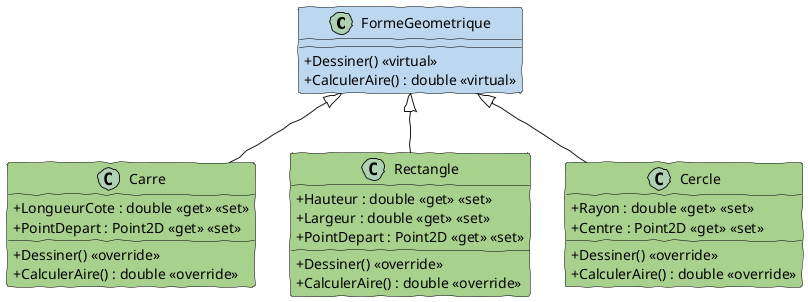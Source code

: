 @startuml DiagClasseFormeGeometriques

skinparam classAttributeIconSize 0
skinparam handwritten true

skinparam class {
    BackgroundColor White
    BorderColor #000
}

class FormeGeometrique #BDD7EE {
    + Dessiner() <<virtual>>
    + CalculerAire() : double <<virtual>>
}

class Carre #A9D18E {
    + LongueurCote : double <<get>> <<set>>
    + PointDepart : Point2D <<get>> <<set>>
    + Dessiner() <<override>>
    + CalculerAire() : double <<override>>
}

class Rectangle #A9D18E {
    + Hauteur : double <<get>> <<set>>
    + Largeur : double <<get>> <<set>>
    + PointDepart : Point2D <<get>> <<set>>
    + Dessiner() <<override>>
    + CalculerAire() : double <<override>>
}

class Cercle #A9D18E {
    + Rayon : double <<get>> <<set>>
    + Centre : Point2D <<get>> <<set>>
    + Dessiner() <<override>>
    + CalculerAire() : double <<override>>
}

FormeGeometrique <|-- Carre
FormeGeometrique <|-- Rectangle
FormeGeometrique <|-- Cercle



@enduml